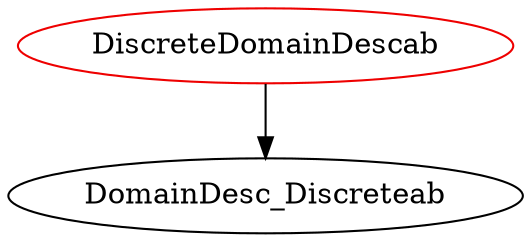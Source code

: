 digraph discretedomaindescab{
DiscreteDomainDescab	[shape=oval, color=red2, label="DiscreteDomainDescab"];
DiscreteDomainDescab -> DomainDesc_Discreteab;
}
